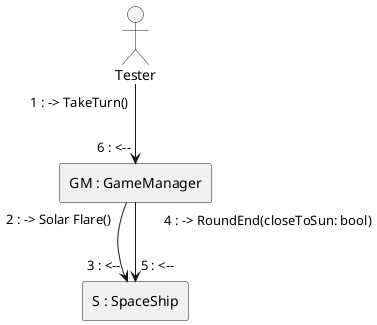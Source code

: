 @startuml
'autonumber "0:"
skinparam linestyle ortho

actor Tester

rectangle "GM : GameManager" as GM
rectangle "S : SpaceShip" as R

Tester --> GM: "1 : -> TakeTurn()" "6 : <--"

GM --> R: "2 : -> Solar Flare()" "3 : <--"

GM --> R: "4 : -> RoundEnd(closeToSun: bool)" "5 : <--"


@enduml
